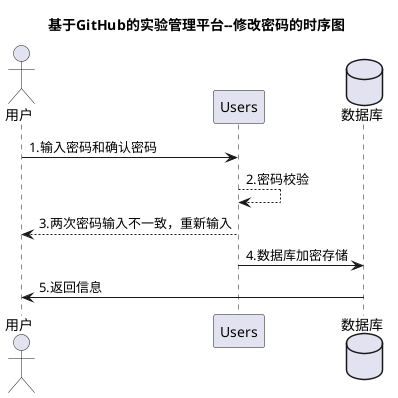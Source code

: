 @startuml
title 基于GitHub的实验管理平台--修改密码的时序图
actor 用户 as user
participant Users as u
database 数据库 as db

user -> u: 1.输入密码和确认密码
u --> u: 2.密码校验
u --> user: 3.两次密码输入不一致，重新输入
u -> db: 4.数据库加密存储
db ->user: 5.返回信息

@enduml